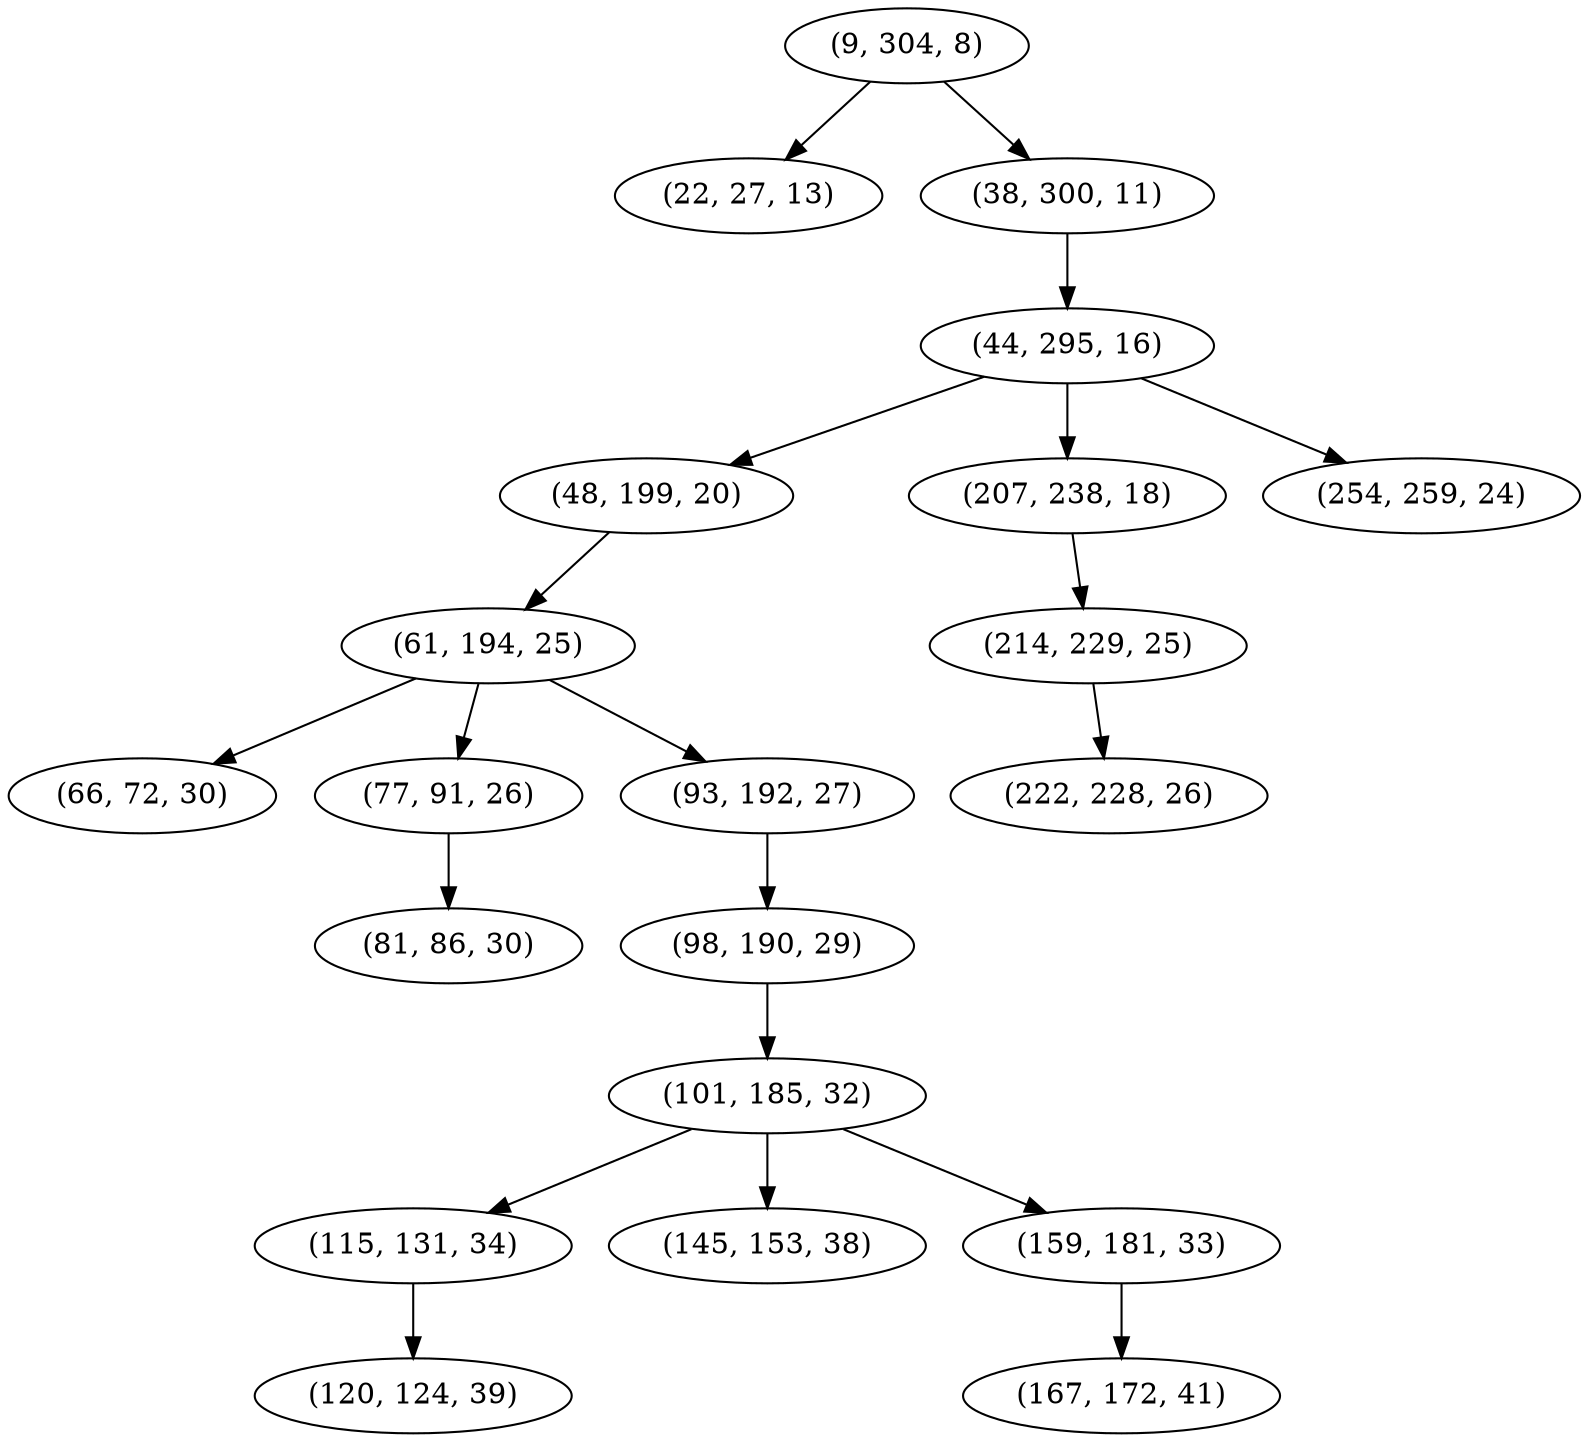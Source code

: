 digraph tree {
    "(9, 304, 8)";
    "(22, 27, 13)";
    "(38, 300, 11)";
    "(44, 295, 16)";
    "(48, 199, 20)";
    "(61, 194, 25)";
    "(66, 72, 30)";
    "(77, 91, 26)";
    "(81, 86, 30)";
    "(93, 192, 27)";
    "(98, 190, 29)";
    "(101, 185, 32)";
    "(115, 131, 34)";
    "(120, 124, 39)";
    "(145, 153, 38)";
    "(159, 181, 33)";
    "(167, 172, 41)";
    "(207, 238, 18)";
    "(214, 229, 25)";
    "(222, 228, 26)";
    "(254, 259, 24)";
    "(9, 304, 8)" -> "(22, 27, 13)";
    "(9, 304, 8)" -> "(38, 300, 11)";
    "(38, 300, 11)" -> "(44, 295, 16)";
    "(44, 295, 16)" -> "(48, 199, 20)";
    "(44, 295, 16)" -> "(207, 238, 18)";
    "(44, 295, 16)" -> "(254, 259, 24)";
    "(48, 199, 20)" -> "(61, 194, 25)";
    "(61, 194, 25)" -> "(66, 72, 30)";
    "(61, 194, 25)" -> "(77, 91, 26)";
    "(61, 194, 25)" -> "(93, 192, 27)";
    "(77, 91, 26)" -> "(81, 86, 30)";
    "(93, 192, 27)" -> "(98, 190, 29)";
    "(98, 190, 29)" -> "(101, 185, 32)";
    "(101, 185, 32)" -> "(115, 131, 34)";
    "(101, 185, 32)" -> "(145, 153, 38)";
    "(101, 185, 32)" -> "(159, 181, 33)";
    "(115, 131, 34)" -> "(120, 124, 39)";
    "(159, 181, 33)" -> "(167, 172, 41)";
    "(207, 238, 18)" -> "(214, 229, 25)";
    "(214, 229, 25)" -> "(222, 228, 26)";
}
